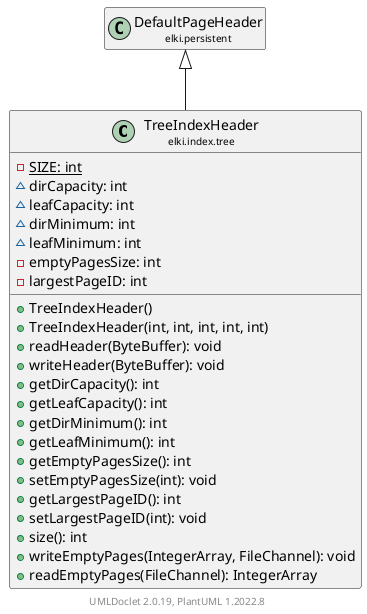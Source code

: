 @startuml
    remove .*\.(Instance|Par|Parameterizer|Factory)$
    set namespaceSeparator none
    hide empty fields
    hide empty methods

    class "<size:14>TreeIndexHeader\n<size:10>elki.index.tree" as elki.index.tree.TreeIndexHeader [[TreeIndexHeader.html]] {
        {static} -SIZE: int
        ~dirCapacity: int
        ~leafCapacity: int
        ~dirMinimum: int
        ~leafMinimum: int
        -emptyPagesSize: int
        -largestPageID: int
        +TreeIndexHeader()
        +TreeIndexHeader(int, int, int, int, int)
        +readHeader(ByteBuffer): void
        +writeHeader(ByteBuffer): void
        +getDirCapacity(): int
        +getLeafCapacity(): int
        +getDirMinimum(): int
        +getLeafMinimum(): int
        +getEmptyPagesSize(): int
        +setEmptyPagesSize(int): void
        +getLargestPageID(): int
        +setLargestPageID(int): void
        +size(): int
        +writeEmptyPages(IntegerArray, FileChannel): void
        +readEmptyPages(FileChannel): IntegerArray
    }

    class "<size:14>DefaultPageHeader\n<size:10>elki.persistent" as elki.persistent.DefaultPageHeader [[../../persistent/DefaultPageHeader.html]]

    elki.persistent.DefaultPageHeader <|-- elki.index.tree.TreeIndexHeader

    center footer UMLDoclet 2.0.19, PlantUML 1.2022.8
@enduml
